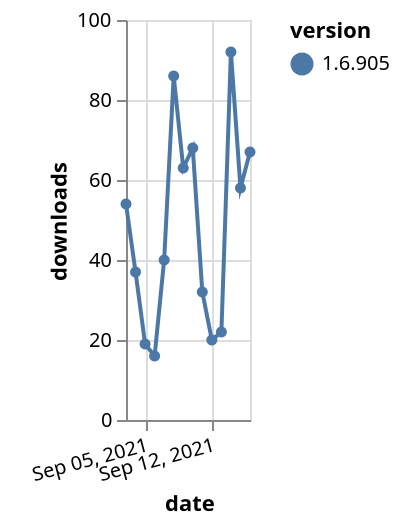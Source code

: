 {"$schema": "https://vega.github.io/schema/vega-lite/v5.json", "description": "A simple bar chart with embedded data.", "data": {"values": [{"date": "2021-09-03", "total": 76170, "delta": 54, "version": "1.6.905"}, {"date": "2021-09-04", "total": 76207, "delta": 37, "version": "1.6.905"}, {"date": "2021-09-05", "total": 76226, "delta": 19, "version": "1.6.905"}, {"date": "2021-09-06", "total": 76242, "delta": 16, "version": "1.6.905"}, {"date": "2021-09-07", "total": 76282, "delta": 40, "version": "1.6.905"}, {"date": "2021-09-08", "total": 76368, "delta": 86, "version": "1.6.905"}, {"date": "2021-09-09", "total": 76431, "delta": 63, "version": "1.6.905"}, {"date": "2021-09-10", "total": 76499, "delta": 68, "version": "1.6.905"}, {"date": "2021-09-11", "total": 76531, "delta": 32, "version": "1.6.905"}, {"date": "2021-09-12", "total": 76551, "delta": 20, "version": "1.6.905"}, {"date": "2021-09-13", "total": 76573, "delta": 22, "version": "1.6.905"}, {"date": "2021-09-14", "total": 76665, "delta": 92, "version": "1.6.905"}, {"date": "2021-09-15", "total": 76723, "delta": 58, "version": "1.6.905"}, {"date": "2021-09-16", "total": 76790, "delta": 67, "version": "1.6.905"}]}, "width": "container", "mark": {"type": "line", "point": {"filled": true}}, "encoding": {"x": {"field": "date", "type": "temporal", "timeUnit": "yearmonthdate", "title": "date", "axis": {"labelAngle": -15}}, "y": {"field": "delta", "type": "quantitative", "title": "downloads"}, "color": {"field": "version", "type": "nominal"}, "tooltip": {"field": "delta"}}}